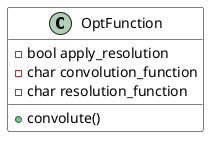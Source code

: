 @startuml OptFunction_extension

skinparam class {
BackgroundColor White
ArrowColor Black
BorderColor Black
}

class OptFunction{
    - bool apply_resolution
    - char convolution_function
    - char resolution_function
    + convolute()
}
@enduml

